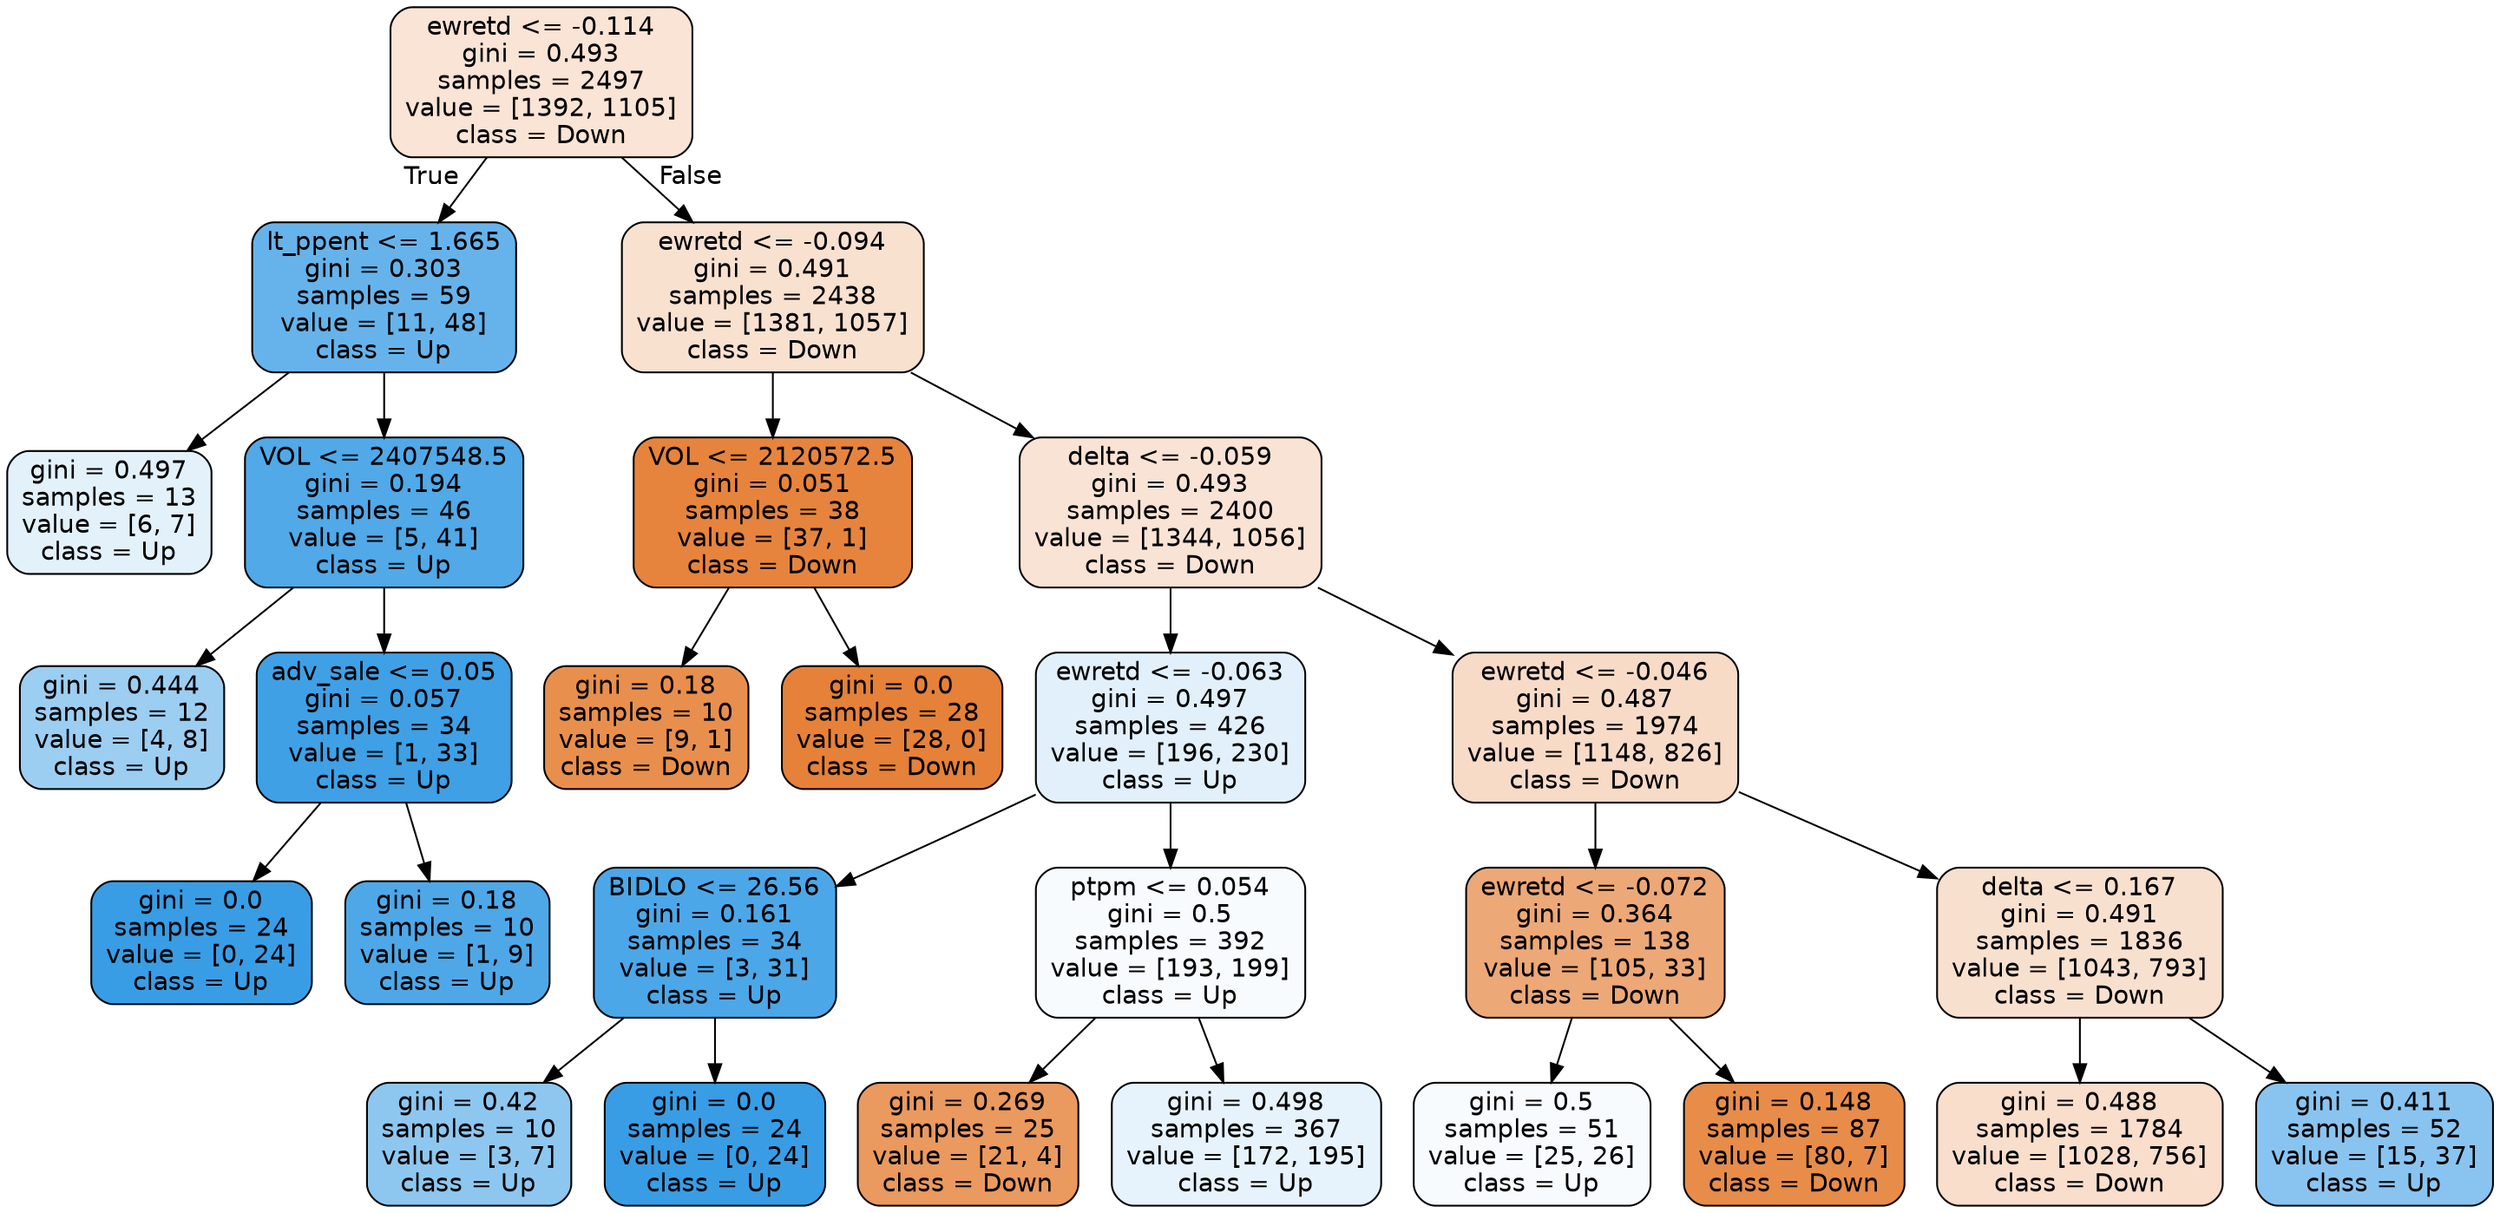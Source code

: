 digraph Tree {
node [shape=box, style="filled, rounded", color="black", fontname=helvetica] ;
edge [fontname=helvetica] ;
0 [label="ewretd <= -0.114\ngini = 0.493\nsamples = 2497\nvalue = [1392, 1105]\nclass = Down", fillcolor="#e5813935"] ;
1 [label="lt_ppent <= 1.665\ngini = 0.303\nsamples = 59\nvalue = [11, 48]\nclass = Up", fillcolor="#399de5c5"] ;
0 -> 1 [labeldistance=2.5, labelangle=45, headlabel="True"] ;
2 [label="gini = 0.497\nsamples = 13\nvalue = [6, 7]\nclass = Up", fillcolor="#399de524"] ;
1 -> 2 ;
3 [label="VOL <= 2407548.5\ngini = 0.194\nsamples = 46\nvalue = [5, 41]\nclass = Up", fillcolor="#399de5e0"] ;
1 -> 3 ;
4 [label="gini = 0.444\nsamples = 12\nvalue = [4, 8]\nclass = Up", fillcolor="#399de57f"] ;
3 -> 4 ;
5 [label="adv_sale <= 0.05\ngini = 0.057\nsamples = 34\nvalue = [1, 33]\nclass = Up", fillcolor="#399de5f7"] ;
3 -> 5 ;
6 [label="gini = 0.0\nsamples = 24\nvalue = [0, 24]\nclass = Up", fillcolor="#399de5ff"] ;
5 -> 6 ;
7 [label="gini = 0.18\nsamples = 10\nvalue = [1, 9]\nclass = Up", fillcolor="#399de5e3"] ;
5 -> 7 ;
8 [label="ewretd <= -0.094\ngini = 0.491\nsamples = 2438\nvalue = [1381, 1057]\nclass = Down", fillcolor="#e581393c"] ;
0 -> 8 [labeldistance=2.5, labelangle=-45, headlabel="False"] ;
9 [label="VOL <= 2120572.5\ngini = 0.051\nsamples = 38\nvalue = [37, 1]\nclass = Down", fillcolor="#e58139f8"] ;
8 -> 9 ;
10 [label="gini = 0.18\nsamples = 10\nvalue = [9, 1]\nclass = Down", fillcolor="#e58139e3"] ;
9 -> 10 ;
11 [label="gini = 0.0\nsamples = 28\nvalue = [28, 0]\nclass = Down", fillcolor="#e58139ff"] ;
9 -> 11 ;
12 [label="delta <= -0.059\ngini = 0.493\nsamples = 2400\nvalue = [1344, 1056]\nclass = Down", fillcolor="#e5813937"] ;
8 -> 12 ;
13 [label="ewretd <= -0.063\ngini = 0.497\nsamples = 426\nvalue = [196, 230]\nclass = Up", fillcolor="#399de526"] ;
12 -> 13 ;
14 [label="BIDLO <= 26.56\ngini = 0.161\nsamples = 34\nvalue = [3, 31]\nclass = Up", fillcolor="#399de5e6"] ;
13 -> 14 ;
15 [label="gini = 0.42\nsamples = 10\nvalue = [3, 7]\nclass = Up", fillcolor="#399de592"] ;
14 -> 15 ;
16 [label="gini = 0.0\nsamples = 24\nvalue = [0, 24]\nclass = Up", fillcolor="#399de5ff"] ;
14 -> 16 ;
17 [label="ptpm <= 0.054\ngini = 0.5\nsamples = 392\nvalue = [193, 199]\nclass = Up", fillcolor="#399de508"] ;
13 -> 17 ;
18 [label="gini = 0.269\nsamples = 25\nvalue = [21, 4]\nclass = Down", fillcolor="#e58139ce"] ;
17 -> 18 ;
19 [label="gini = 0.498\nsamples = 367\nvalue = [172, 195]\nclass = Up", fillcolor="#399de51e"] ;
17 -> 19 ;
20 [label="ewretd <= -0.046\ngini = 0.487\nsamples = 1974\nvalue = [1148, 826]\nclass = Down", fillcolor="#e5813948"] ;
12 -> 20 ;
21 [label="ewretd <= -0.072\ngini = 0.364\nsamples = 138\nvalue = [105, 33]\nclass = Down", fillcolor="#e58139af"] ;
20 -> 21 ;
22 [label="gini = 0.5\nsamples = 51\nvalue = [25, 26]\nclass = Up", fillcolor="#399de50a"] ;
21 -> 22 ;
23 [label="gini = 0.148\nsamples = 87\nvalue = [80, 7]\nclass = Down", fillcolor="#e58139e9"] ;
21 -> 23 ;
24 [label="delta <= 0.167\ngini = 0.491\nsamples = 1836\nvalue = [1043, 793]\nclass = Down", fillcolor="#e581393d"] ;
20 -> 24 ;
25 [label="gini = 0.488\nsamples = 1784\nvalue = [1028, 756]\nclass = Down", fillcolor="#e5813943"] ;
24 -> 25 ;
26 [label="gini = 0.411\nsamples = 52\nvalue = [15, 37]\nclass = Up", fillcolor="#399de598"] ;
24 -> 26 ;
}